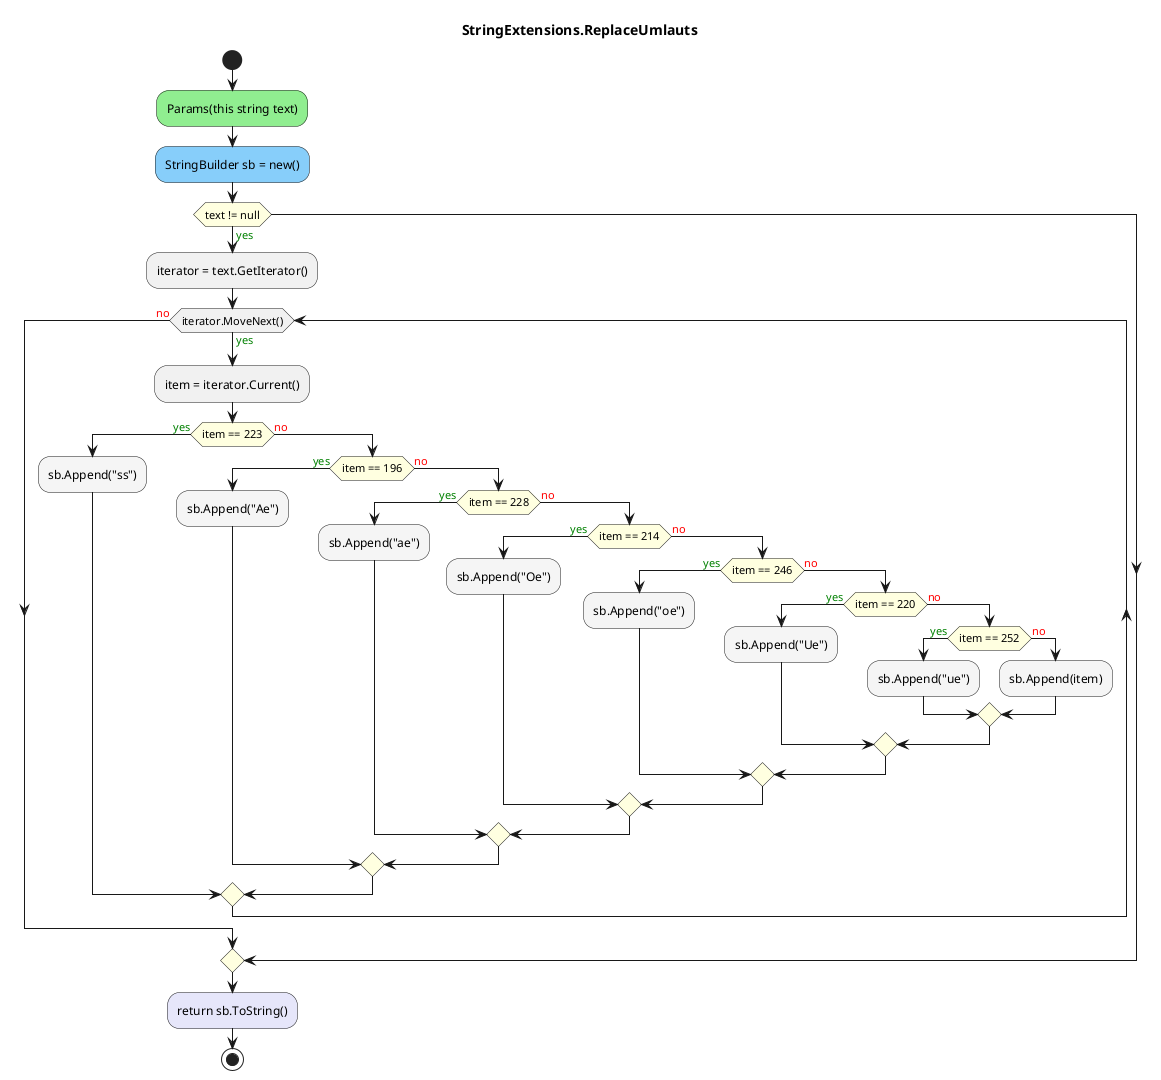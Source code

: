 @startuml StringExtensions.ReplaceUmlauts
title StringExtensions.ReplaceUmlauts
start
#LightGreen:Params(this string text);
#LightSkyBlue:StringBuilder sb = new();
#LightYellow:if (text != null) then (<color:green>yes)
        :iterator = text.GetIterator();
        while (iterator.MoveNext()) is (<color:green>yes)
        :item = iterator.Current();
                            #LightYellow:if (item == 223) then (<color:green>yes)
                                    #WhiteSmoke:sb.Append("ss");
                                else (<color:red>no)
                                    #LightYellow:if (item == 196) then (<color:green>yes)
                                            #WhiteSmoke:sb.Append("Ae");
                                        else (<color:red>no)
                                            #LightYellow:if (item == 228) then (<color:green>yes)
                                                    #WhiteSmoke:sb.Append("ae");
                                                else (<color:red>no)
                                                    #LightYellow:if (item == 214) then (<color:green>yes)
                                                            #WhiteSmoke:sb.Append("Oe");
                                                        else (<color:red>no)
                                                            #LightYellow:if (item == 246) then (<color:green>yes)
                                                                    #WhiteSmoke:sb.Append("oe");
                                                                else (<color:red>no)
                                                                    #LightYellow:if (item == 220) then (<color:green>yes)
                                                                            #WhiteSmoke:sb.Append("Ue");
                                                                        else (<color:red>no)
                                                                            #LightYellow:if (item == 252) then (<color:green>yes)
                                                                                    #WhiteSmoke:sb.Append("ue");
                                                                                else (<color:red>no)
                                                                                        #WhiteSmoke:sb.Append(item);
                                                                            endif
                                                                    endif
                                                            endif
                                                    endif
                                            endif
                                    endif
                            endif
        endwhile (<color:red>no)
endif
#Lavender:return sb.ToString();
stop
@enduml
